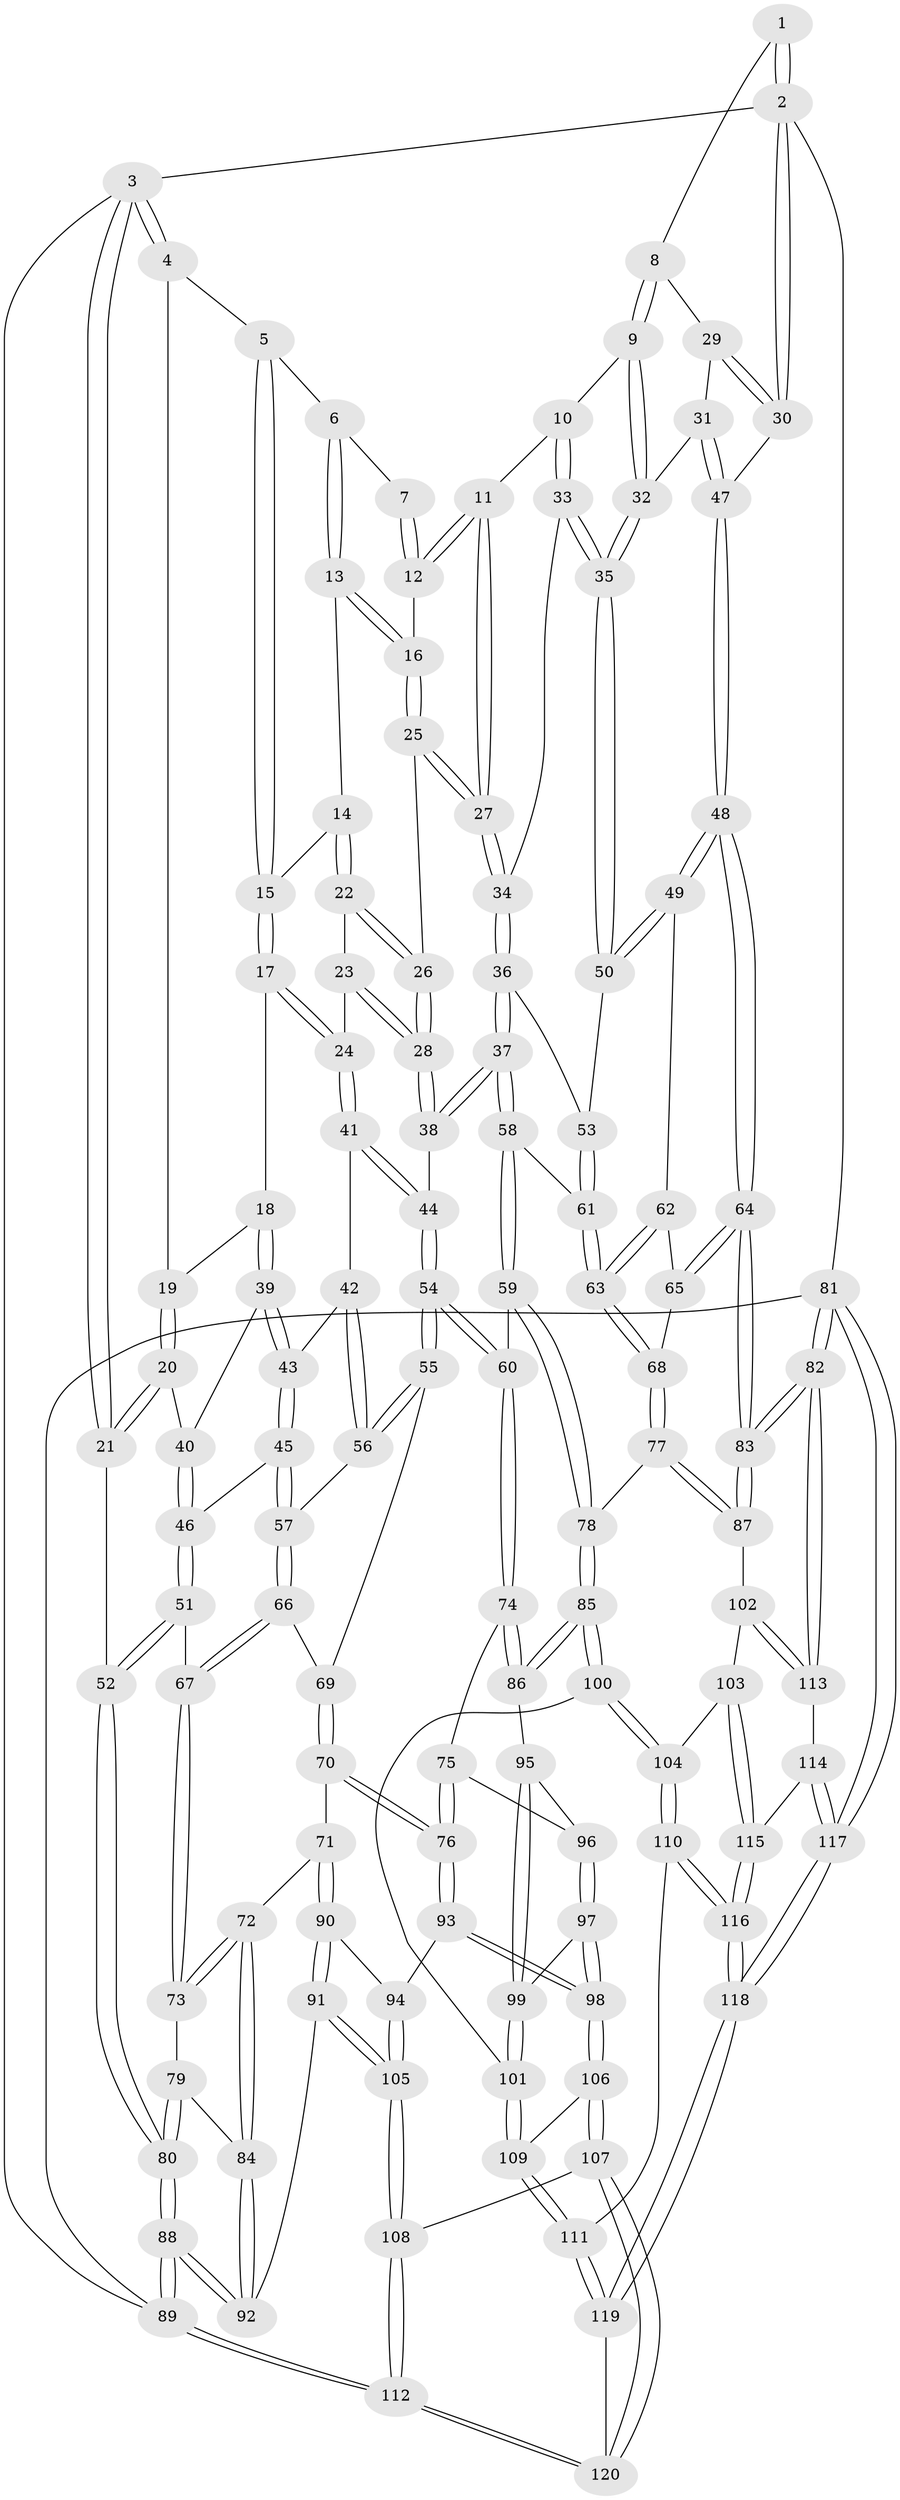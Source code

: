 // coarse degree distribution, {3: 0.125, 8: 0.013888888888888888, 5: 0.375, 4: 0.4444444444444444, 2: 0.013888888888888888, 6: 0.027777777777777776}
// Generated by graph-tools (version 1.1) at 2025/42/03/06/25 10:42:28]
// undirected, 120 vertices, 297 edges
graph export_dot {
graph [start="1"]
  node [color=gray90,style=filled];
  1 [pos="+0.7016057328925209+0"];
  2 [pos="+1+0"];
  3 [pos="+0+0"];
  4 [pos="+0.16605494370248436+0"];
  5 [pos="+0.31396626233505187+0"];
  6 [pos="+0.5612710011264432+0"];
  7 [pos="+0.6060171154358514+0"];
  8 [pos="+0.8027489325172948+0.10514414726451658"];
  9 [pos="+0.8025959018364356+0.10545469100571717"];
  10 [pos="+0.7518517227636491+0.14422397182511779"];
  11 [pos="+0.7199048380698231+0.15054269925833816"];
  12 [pos="+0.635254975528498+0.10246836971166899"];
  13 [pos="+0.508467180748509+0.06155214350976245"];
  14 [pos="+0.4220501202832695+0.1002413873085597"];
  15 [pos="+0.3404007779797663+0.008110716057225062"];
  16 [pos="+0.5505582477014931+0.13438622452908203"];
  17 [pos="+0.26784760553270737+0.1717483329789915"];
  18 [pos="+0.24130278432539928+0.16919204947803212"];
  19 [pos="+0.16892925666887612+0.06052935386118314"];
  20 [pos="+0+0.19398569255798284"];
  21 [pos="+0+0.17274494368553675"];
  22 [pos="+0.4141860354341907+0.1349096097971813"];
  23 [pos="+0.38564703521814825+0.16422132750981833"];
  24 [pos="+0.28054394460031434+0.1809253828989265"];
  25 [pos="+0.5452156900016624+0.16033903236812544"];
  26 [pos="+0.5156413646589655+0.18934223457120267"];
  27 [pos="+0.6458228474433677+0.2298357427578622"];
  28 [pos="+0.4752904898662992+0.31048306071414467"];
  29 [pos="+0.8906675424202475+0.09081480383586223"];
  30 [pos="+1+0"];
  31 [pos="+0.9840473814011518+0.24920751112503933"];
  32 [pos="+0.866596223406156+0.21058365852266772"];
  33 [pos="+0.7687361375949944+0.27243304668771096"];
  34 [pos="+0.636529769129444+0.29674127007839707"];
  35 [pos="+0.817501115761566+0.32933450275697784"];
  36 [pos="+0.6235945792242626+0.3213076711679679"];
  37 [pos="+0.5490432564564465+0.34851400484595363"];
  38 [pos="+0.4752627332001296+0.3127652659352911"];
  39 [pos="+0.1500414828691232+0.23370882716938368"];
  40 [pos="+0.04860510537652678+0.22594725900473484"];
  41 [pos="+0.32867770013275005+0.31558822298780864"];
  42 [pos="+0.31837297582781865+0.32340779812702386"];
  43 [pos="+0.19574002029986698+0.35137484402444485"];
  44 [pos="+0.4203707376979658+0.33639477339632573"];
  45 [pos="+0.16232541226094124+0.41475898110079146"];
  46 [pos="+0.09353923774727138+0.3502362640599037"];
  47 [pos="+1+0.3577025090790134"];
  48 [pos="+1+0.3911437706804895"];
  49 [pos="+0.8584848690879281+0.38802397168017017"];
  50 [pos="+0.827652691690017+0.3648197769542313"];
  51 [pos="+0+0.4377989099547953"];
  52 [pos="+0+0.42461807694152115"];
  53 [pos="+0.707441904780637+0.3843917909728414"];
  54 [pos="+0.38902230513263286+0.513441082537133"];
  55 [pos="+0.34017591083154686+0.5066523659909659"];
  56 [pos="+0.28488901932646116+0.4683554643735545"];
  57 [pos="+0.15709807357262606+0.4627031883291114"];
  58 [pos="+0.5645108748796259+0.507431547683978"];
  59 [pos="+0.5554327494901868+0.5413777545071875"];
  60 [pos="+0.39009097156376465+0.5145539387257506"];
  61 [pos="+0.6944635070578952+0.44318972154689756"];
  62 [pos="+0.8577781612692191+0.3895177067115648"];
  63 [pos="+0.7582926882366348+0.5348604321858837"];
  64 [pos="+1+0.6330250451746072"];
  65 [pos="+0.8641210139517062+0.539982579534622"];
  66 [pos="+0.14066021440552257+0.48204021744516723"];
  67 [pos="+0.12049801402110241+0.4981833189469307"];
  68 [pos="+0.7549239074234191+0.570355573573161"];
  69 [pos="+0.2709732590722322+0.5767993714368502"];
  70 [pos="+0.25815222496431184+0.6366908028222339"];
  71 [pos="+0.17369261122462157+0.6284113205364947"];
  72 [pos="+0.16116110918860785+0.6122115641868967"];
  73 [pos="+0.12194585172595969+0.5505984416265184"];
  74 [pos="+0.37490815107867137+0.6241099799529517"];
  75 [pos="+0.35161220968276674+0.6497490380751463"];
  76 [pos="+0.2897142792759339+0.6676503346690273"];
  77 [pos="+0.7220754767716057+0.6459819941126975"];
  78 [pos="+0.6153718157157337+0.6643507976837921"];
  79 [pos="+0.08858696240784689+0.5860119469674399"];
  80 [pos="+0+0.6587612334682741"];
  81 [pos="+1+1"];
  82 [pos="+1+1"];
  83 [pos="+1+0.6845419899514481"];
  84 [pos="+0.018417425620477445+0.731845144567175"];
  85 [pos="+0.5966742181051039+0.6925253421324677"];
  86 [pos="+0.5187019797111332+0.68590035437361"];
  87 [pos="+0.8900305395133229+0.741909134442346"];
  88 [pos="+0+0.7615414975376684"];
  89 [pos="+0+1"];
  90 [pos="+0.16197100597473976+0.6766996201295105"];
  91 [pos="+0.024737749584125755+0.7815108864305296"];
  92 [pos="+0+0.7714119269550115"];
  93 [pos="+0.26613164664041605+0.7847413161882223"];
  94 [pos="+0.24007939205929738+0.7884317012235882"];
  95 [pos="+0.40836054185020265+0.719428589652432"];
  96 [pos="+0.36284295971224056+0.6695254103935867"];
  97 [pos="+0.3558840889619557+0.8184910638529188"];
  98 [pos="+0.33966102188817116+0.8310040522636841"];
  99 [pos="+0.3660085979074316+0.8123814278727509"];
  100 [pos="+0.5858013195959934+0.7523451784430726"];
  101 [pos="+0.5728621835394775+0.7750508517687325"];
  102 [pos="+0.8531867726252366+0.8126332708566805"];
  103 [pos="+0.8113811028812138+0.8643909762391406"];
  104 [pos="+0.7545898565054624+0.8848605001202317"];
  105 [pos="+0.12132455361993336+0.8527921342031052"];
  106 [pos="+0.3538891173037187+0.9091497803085627"];
  107 [pos="+0.35312126258369925+0.9205849054182915"];
  108 [pos="+0.1328085033327054+0.9258984522667248"];
  109 [pos="+0.5626837674830989+0.8444082516609548"];
  110 [pos="+0.7477272745019+0.8951229433153387"];
  111 [pos="+0.5738164798306484+0.9522002101374769"];
  112 [pos="+0.06703391639226669+1"];
  113 [pos="+0.9342526792066683+0.9612557759808226"];
  114 [pos="+0.8515801264965046+0.9608487151102293"];
  115 [pos="+0.8405306821052404+0.9491055738266099"];
  116 [pos="+0.7314511754061446+1"];
  117 [pos="+0.8740329124021363+1"];
  118 [pos="+0.6578489454392628+1"];
  119 [pos="+0.5199957405696414+1"];
  120 [pos="+0.42258874224413784+1"];
  1 -- 2;
  1 -- 2;
  1 -- 8;
  2 -- 3;
  2 -- 30;
  2 -- 30;
  2 -- 81;
  3 -- 4;
  3 -- 4;
  3 -- 21;
  3 -- 21;
  3 -- 89;
  4 -- 5;
  4 -- 19;
  5 -- 6;
  5 -- 15;
  5 -- 15;
  6 -- 7;
  6 -- 13;
  6 -- 13;
  7 -- 12;
  7 -- 12;
  8 -- 9;
  8 -- 9;
  8 -- 29;
  9 -- 10;
  9 -- 32;
  9 -- 32;
  10 -- 11;
  10 -- 33;
  10 -- 33;
  11 -- 12;
  11 -- 12;
  11 -- 27;
  11 -- 27;
  12 -- 16;
  13 -- 14;
  13 -- 16;
  13 -- 16;
  14 -- 15;
  14 -- 22;
  14 -- 22;
  15 -- 17;
  15 -- 17;
  16 -- 25;
  16 -- 25;
  17 -- 18;
  17 -- 24;
  17 -- 24;
  18 -- 19;
  18 -- 39;
  18 -- 39;
  19 -- 20;
  19 -- 20;
  20 -- 21;
  20 -- 21;
  20 -- 40;
  21 -- 52;
  22 -- 23;
  22 -- 26;
  22 -- 26;
  23 -- 24;
  23 -- 28;
  23 -- 28;
  24 -- 41;
  24 -- 41;
  25 -- 26;
  25 -- 27;
  25 -- 27;
  26 -- 28;
  26 -- 28;
  27 -- 34;
  27 -- 34;
  28 -- 38;
  28 -- 38;
  29 -- 30;
  29 -- 30;
  29 -- 31;
  30 -- 47;
  31 -- 32;
  31 -- 47;
  31 -- 47;
  32 -- 35;
  32 -- 35;
  33 -- 34;
  33 -- 35;
  33 -- 35;
  34 -- 36;
  34 -- 36;
  35 -- 50;
  35 -- 50;
  36 -- 37;
  36 -- 37;
  36 -- 53;
  37 -- 38;
  37 -- 38;
  37 -- 58;
  37 -- 58;
  38 -- 44;
  39 -- 40;
  39 -- 43;
  39 -- 43;
  40 -- 46;
  40 -- 46;
  41 -- 42;
  41 -- 44;
  41 -- 44;
  42 -- 43;
  42 -- 56;
  42 -- 56;
  43 -- 45;
  43 -- 45;
  44 -- 54;
  44 -- 54;
  45 -- 46;
  45 -- 57;
  45 -- 57;
  46 -- 51;
  46 -- 51;
  47 -- 48;
  47 -- 48;
  48 -- 49;
  48 -- 49;
  48 -- 64;
  48 -- 64;
  49 -- 50;
  49 -- 50;
  49 -- 62;
  50 -- 53;
  51 -- 52;
  51 -- 52;
  51 -- 67;
  52 -- 80;
  52 -- 80;
  53 -- 61;
  53 -- 61;
  54 -- 55;
  54 -- 55;
  54 -- 60;
  54 -- 60;
  55 -- 56;
  55 -- 56;
  55 -- 69;
  56 -- 57;
  57 -- 66;
  57 -- 66;
  58 -- 59;
  58 -- 59;
  58 -- 61;
  59 -- 60;
  59 -- 78;
  59 -- 78;
  60 -- 74;
  60 -- 74;
  61 -- 63;
  61 -- 63;
  62 -- 63;
  62 -- 63;
  62 -- 65;
  63 -- 68;
  63 -- 68;
  64 -- 65;
  64 -- 65;
  64 -- 83;
  64 -- 83;
  65 -- 68;
  66 -- 67;
  66 -- 67;
  66 -- 69;
  67 -- 73;
  67 -- 73;
  68 -- 77;
  68 -- 77;
  69 -- 70;
  69 -- 70;
  70 -- 71;
  70 -- 76;
  70 -- 76;
  71 -- 72;
  71 -- 90;
  71 -- 90;
  72 -- 73;
  72 -- 73;
  72 -- 84;
  72 -- 84;
  73 -- 79;
  74 -- 75;
  74 -- 86;
  74 -- 86;
  75 -- 76;
  75 -- 76;
  75 -- 96;
  76 -- 93;
  76 -- 93;
  77 -- 78;
  77 -- 87;
  77 -- 87;
  78 -- 85;
  78 -- 85;
  79 -- 80;
  79 -- 80;
  79 -- 84;
  80 -- 88;
  80 -- 88;
  81 -- 82;
  81 -- 82;
  81 -- 117;
  81 -- 117;
  81 -- 89;
  82 -- 83;
  82 -- 83;
  82 -- 113;
  82 -- 113;
  83 -- 87;
  83 -- 87;
  84 -- 92;
  84 -- 92;
  85 -- 86;
  85 -- 86;
  85 -- 100;
  85 -- 100;
  86 -- 95;
  87 -- 102;
  88 -- 89;
  88 -- 89;
  88 -- 92;
  88 -- 92;
  89 -- 112;
  89 -- 112;
  90 -- 91;
  90 -- 91;
  90 -- 94;
  91 -- 92;
  91 -- 105;
  91 -- 105;
  93 -- 94;
  93 -- 98;
  93 -- 98;
  94 -- 105;
  94 -- 105;
  95 -- 96;
  95 -- 99;
  95 -- 99;
  96 -- 97;
  96 -- 97;
  97 -- 98;
  97 -- 98;
  97 -- 99;
  98 -- 106;
  98 -- 106;
  99 -- 101;
  99 -- 101;
  100 -- 101;
  100 -- 104;
  100 -- 104;
  101 -- 109;
  101 -- 109;
  102 -- 103;
  102 -- 113;
  102 -- 113;
  103 -- 104;
  103 -- 115;
  103 -- 115;
  104 -- 110;
  104 -- 110;
  105 -- 108;
  105 -- 108;
  106 -- 107;
  106 -- 107;
  106 -- 109;
  107 -- 108;
  107 -- 120;
  107 -- 120;
  108 -- 112;
  108 -- 112;
  109 -- 111;
  109 -- 111;
  110 -- 111;
  110 -- 116;
  110 -- 116;
  111 -- 119;
  111 -- 119;
  112 -- 120;
  112 -- 120;
  113 -- 114;
  114 -- 115;
  114 -- 117;
  114 -- 117;
  115 -- 116;
  115 -- 116;
  116 -- 118;
  116 -- 118;
  117 -- 118;
  117 -- 118;
  118 -- 119;
  118 -- 119;
  119 -- 120;
}
